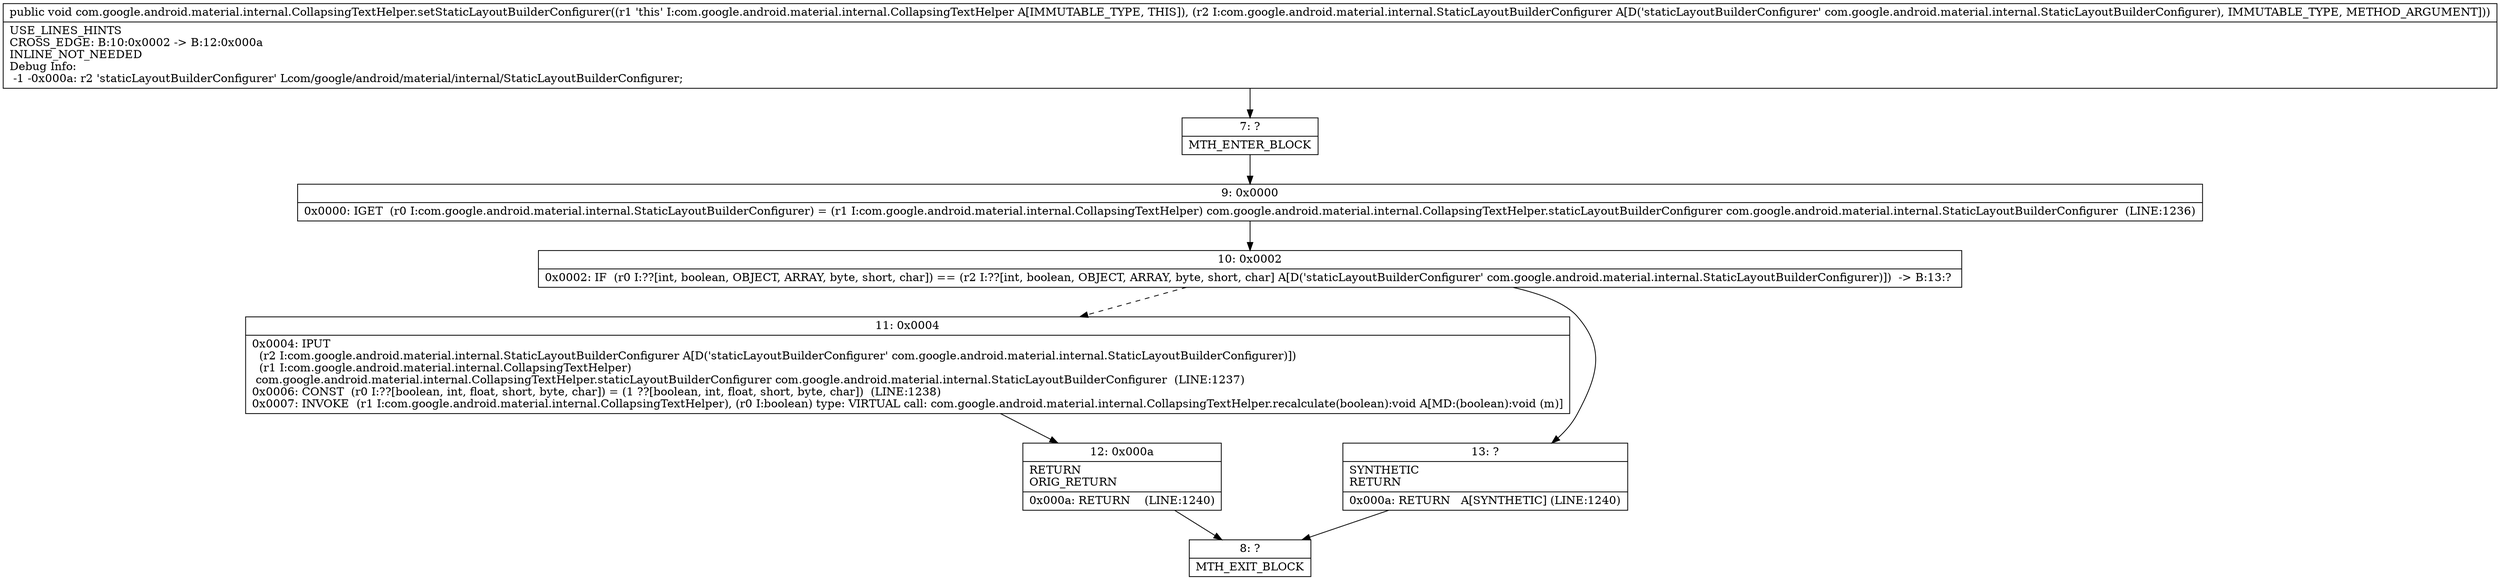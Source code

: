digraph "CFG forcom.google.android.material.internal.CollapsingTextHelper.setStaticLayoutBuilderConfigurer(Lcom\/google\/android\/material\/internal\/StaticLayoutBuilderConfigurer;)V" {
Node_7 [shape=record,label="{7\:\ ?|MTH_ENTER_BLOCK\l}"];
Node_9 [shape=record,label="{9\:\ 0x0000|0x0000: IGET  (r0 I:com.google.android.material.internal.StaticLayoutBuilderConfigurer) = (r1 I:com.google.android.material.internal.CollapsingTextHelper) com.google.android.material.internal.CollapsingTextHelper.staticLayoutBuilderConfigurer com.google.android.material.internal.StaticLayoutBuilderConfigurer  (LINE:1236)\l}"];
Node_10 [shape=record,label="{10\:\ 0x0002|0x0002: IF  (r0 I:??[int, boolean, OBJECT, ARRAY, byte, short, char]) == (r2 I:??[int, boolean, OBJECT, ARRAY, byte, short, char] A[D('staticLayoutBuilderConfigurer' com.google.android.material.internal.StaticLayoutBuilderConfigurer)])  \-\> B:13:? \l}"];
Node_11 [shape=record,label="{11\:\ 0x0004|0x0004: IPUT  \l  (r2 I:com.google.android.material.internal.StaticLayoutBuilderConfigurer A[D('staticLayoutBuilderConfigurer' com.google.android.material.internal.StaticLayoutBuilderConfigurer)])\l  (r1 I:com.google.android.material.internal.CollapsingTextHelper)\l com.google.android.material.internal.CollapsingTextHelper.staticLayoutBuilderConfigurer com.google.android.material.internal.StaticLayoutBuilderConfigurer  (LINE:1237)\l0x0006: CONST  (r0 I:??[boolean, int, float, short, byte, char]) = (1 ??[boolean, int, float, short, byte, char])  (LINE:1238)\l0x0007: INVOKE  (r1 I:com.google.android.material.internal.CollapsingTextHelper), (r0 I:boolean) type: VIRTUAL call: com.google.android.material.internal.CollapsingTextHelper.recalculate(boolean):void A[MD:(boolean):void (m)]\l}"];
Node_12 [shape=record,label="{12\:\ 0x000a|RETURN\lORIG_RETURN\l|0x000a: RETURN    (LINE:1240)\l}"];
Node_8 [shape=record,label="{8\:\ ?|MTH_EXIT_BLOCK\l}"];
Node_13 [shape=record,label="{13\:\ ?|SYNTHETIC\lRETURN\l|0x000a: RETURN   A[SYNTHETIC] (LINE:1240)\l}"];
MethodNode[shape=record,label="{public void com.google.android.material.internal.CollapsingTextHelper.setStaticLayoutBuilderConfigurer((r1 'this' I:com.google.android.material.internal.CollapsingTextHelper A[IMMUTABLE_TYPE, THIS]), (r2 I:com.google.android.material.internal.StaticLayoutBuilderConfigurer A[D('staticLayoutBuilderConfigurer' com.google.android.material.internal.StaticLayoutBuilderConfigurer), IMMUTABLE_TYPE, METHOD_ARGUMENT]))  | USE_LINES_HINTS\lCROSS_EDGE: B:10:0x0002 \-\> B:12:0x000a\lINLINE_NOT_NEEDED\lDebug Info:\l  \-1 \-0x000a: r2 'staticLayoutBuilderConfigurer' Lcom\/google\/android\/material\/internal\/StaticLayoutBuilderConfigurer;\l}"];
MethodNode -> Node_7;Node_7 -> Node_9;
Node_9 -> Node_10;
Node_10 -> Node_11[style=dashed];
Node_10 -> Node_13;
Node_11 -> Node_12;
Node_12 -> Node_8;
Node_13 -> Node_8;
}

